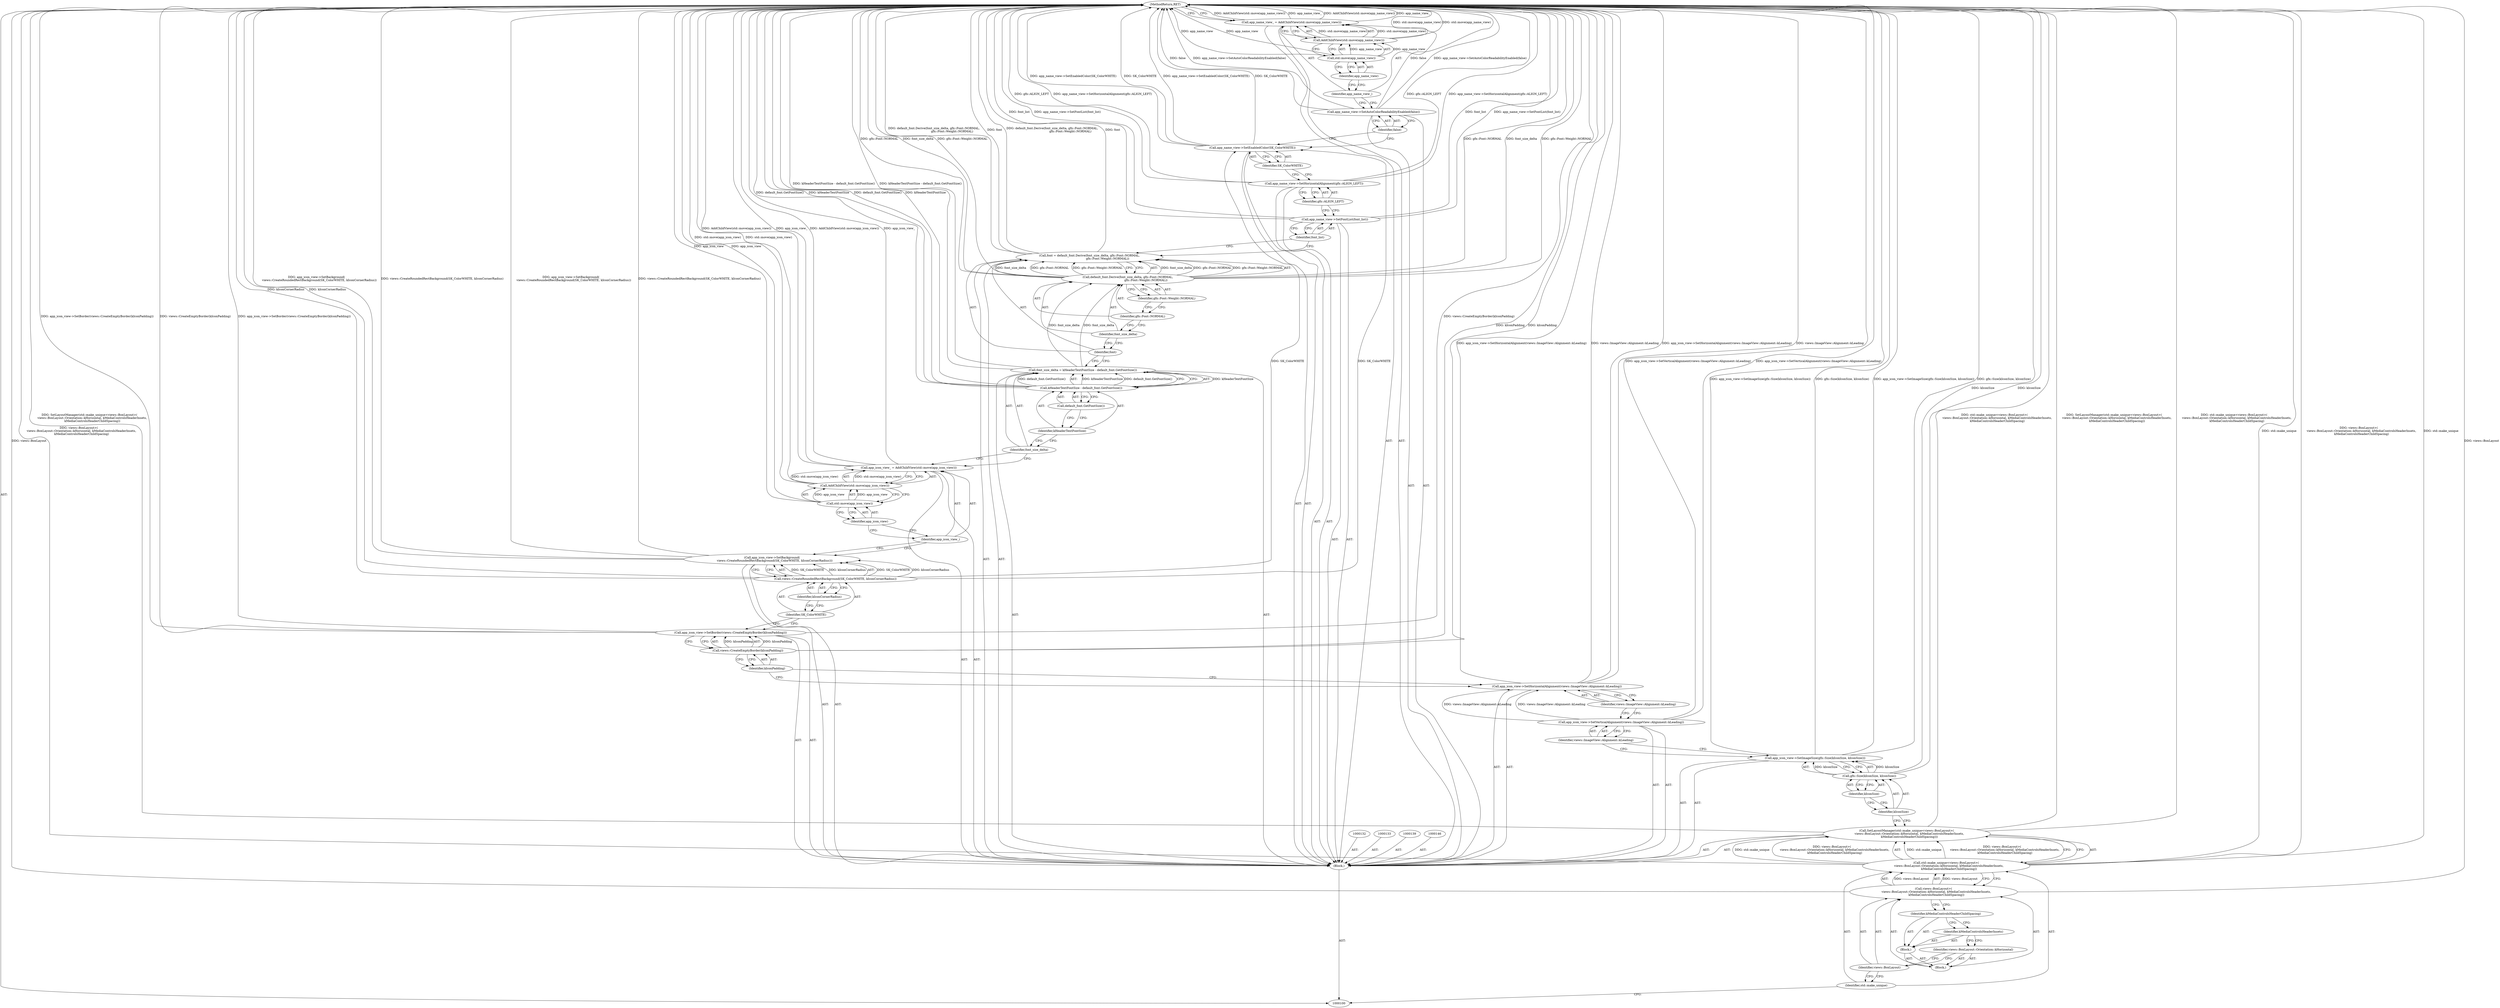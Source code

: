 digraph "1_Chrome_c25b198675380f713a56649c857b4367601d4a3d_6" {
"1000160" [label="(MethodReturn,RET)"];
"1000101" [label="(Block,)"];
"1000120" [label="(Call,app_icon_view->SetBorder(views::CreateEmptyBorder(kIconPadding)))"];
"1000121" [label="(Call,views::CreateEmptyBorder(kIconPadding))"];
"1000122" [label="(Identifier,kIconPadding)"];
"1000123" [label="(Call,app_icon_view->SetBackground(\n      views::CreateRoundedRectBackground(SK_ColorWHITE, kIconCornerRadius)))"];
"1000125" [label="(Identifier,SK_ColorWHITE)"];
"1000126" [label="(Identifier,kIconCornerRadius)"];
"1000124" [label="(Call,views::CreateRoundedRectBackground(SK_ColorWHITE, kIconCornerRadius))"];
"1000129" [label="(Call,AddChildView(std::move(app_icon_view)))"];
"1000127" [label="(Call,app_icon_view_ = AddChildView(std::move(app_icon_view)))"];
"1000128" [label="(Identifier,app_icon_view_)"];
"1000130" [label="(Call,std::move(app_icon_view))"];
"1000131" [label="(Identifier,app_icon_view)"];
"1000136" [label="(Call,kHeaderTextFontSize - default_font.GetFontSize())"];
"1000137" [label="(Identifier,kHeaderTextFontSize)"];
"1000138" [label="(Call,default_font.GetFontSize())"];
"1000134" [label="(Call,font_size_delta = kHeaderTextFontSize - default_font.GetFontSize())"];
"1000135" [label="(Identifier,font_size_delta)"];
"1000140" [label="(Call,font = default_font.Derive(font_size_delta, gfx::Font::NORMAL,\n                                       gfx::Font::Weight::NORMAL))"];
"1000141" [label="(Identifier,font)"];
"1000142" [label="(Call,default_font.Derive(font_size_delta, gfx::Font::NORMAL,\n                                       gfx::Font::Weight::NORMAL))"];
"1000143" [label="(Identifier,font_size_delta)"];
"1000144" [label="(Identifier,gfx::Font::NORMAL)"];
"1000145" [label="(Identifier,gfx::Font::Weight::NORMAL)"];
"1000103" [label="(Call,std::make_unique<views::BoxLayout>(\n      views::BoxLayout::Orientation::kHorizontal, kMediaControlsHeaderInsets,\n      kMediaControlsHeaderChildSpacing))"];
"1000104" [label="(Identifier,std::make_unique)"];
"1000102" [label="(Call,SetLayoutManager(std::make_unique<views::BoxLayout>(\n      views::BoxLayout::Orientation::kHorizontal, kMediaControlsHeaderInsets,\n      kMediaControlsHeaderChildSpacing)))"];
"1000105" [label="(Call,views::BoxLayout>(\n      views::BoxLayout::Orientation::kHorizontal, kMediaControlsHeaderInsets,\n      kMediaControlsHeaderChildSpacing))"];
"1000106" [label="(Identifier,views::BoxLayout)"];
"1000147" [label="(Call,app_name_view->SetFontList(font_list))"];
"1000148" [label="(Identifier,font_list)"];
"1000149" [label="(Call,app_name_view->SetHorizontalAlignment(gfx::ALIGN_LEFT))"];
"1000150" [label="(Identifier,gfx::ALIGN_LEFT)"];
"1000151" [label="(Call,app_name_view->SetEnabledColor(SK_ColorWHITE))"];
"1000152" [label="(Identifier,SK_ColorWHITE)"];
"1000153" [label="(Call,app_name_view->SetAutoColorReadabilityEnabled(false))"];
"1000154" [label="(Identifier,false)"];
"1000157" [label="(Call,AddChildView(std::move(app_name_view)))"];
"1000155" [label="(Call,app_name_view_ = AddChildView(std::move(app_name_view)))"];
"1000156" [label="(Identifier,app_name_view_)"];
"1000158" [label="(Call,std::move(app_name_view))"];
"1000159" [label="(Identifier,app_name_view)"];
"1000109" [label="(Block,)"];
"1000110" [label="(Identifier,kMediaControlsHeaderInsets)"];
"1000107" [label="(Block,)"];
"1000108" [label="(Identifier,views::BoxLayout::Orientation::kHorizontal)"];
"1000111" [label="(Identifier,kMediaControlsHeaderChildSpacing)"];
"1000112" [label="(Call,app_icon_view->SetImageSize(gfx::Size(kIconSize, kIconSize)))"];
"1000113" [label="(Call,gfx::Size(kIconSize, kIconSize))"];
"1000114" [label="(Identifier,kIconSize)"];
"1000115" [label="(Identifier,kIconSize)"];
"1000116" [label="(Call,app_icon_view->SetVerticalAlignment(views::ImageView::Alignment::kLeading))"];
"1000117" [label="(Identifier,views::ImageView::Alignment::kLeading)"];
"1000118" [label="(Call,app_icon_view->SetHorizontalAlignment(views::ImageView::Alignment::kLeading))"];
"1000119" [label="(Identifier,views::ImageView::Alignment::kLeading)"];
"1000160" -> "1000100"  [label="AST: "];
"1000160" -> "1000155"  [label="CFG: "];
"1000158" -> "1000160"  [label="DDG: app_name_view"];
"1000140" -> "1000160"  [label="DDG: default_font.Derive(font_size_delta, gfx::Font::NORMAL,\n                                       gfx::Font::Weight::NORMAL)"];
"1000140" -> "1000160"  [label="DDG: font"];
"1000151" -> "1000160"  [label="DDG: app_name_view->SetEnabledColor(SK_ColorWHITE)"];
"1000151" -> "1000160"  [label="DDG: SK_ColorWHITE"];
"1000155" -> "1000160"  [label="DDG: AddChildView(std::move(app_name_view))"];
"1000155" -> "1000160"  [label="DDG: app_name_view_"];
"1000103" -> "1000160"  [label="DDG: std::make_unique"];
"1000103" -> "1000160"  [label="DDG: views::BoxLayout>(\n      views::BoxLayout::Orientation::kHorizontal, kMediaControlsHeaderInsets,\n      kMediaControlsHeaderChildSpacing)"];
"1000113" -> "1000160"  [label="DDG: kIconSize"];
"1000118" -> "1000160"  [label="DDG: app_icon_view->SetHorizontalAlignment(views::ImageView::Alignment::kLeading)"];
"1000118" -> "1000160"  [label="DDG: views::ImageView::Alignment::kLeading"];
"1000153" -> "1000160"  [label="DDG: false"];
"1000153" -> "1000160"  [label="DDG: app_name_view->SetAutoColorReadabilityEnabled(false)"];
"1000149" -> "1000160"  [label="DDG: gfx::ALIGN_LEFT"];
"1000149" -> "1000160"  [label="DDG: app_name_view->SetHorizontalAlignment(gfx::ALIGN_LEFT)"];
"1000129" -> "1000160"  [label="DDG: std::move(app_icon_view)"];
"1000124" -> "1000160"  [label="DDG: kIconCornerRadius"];
"1000123" -> "1000160"  [label="DDG: app_icon_view->SetBackground(\n      views::CreateRoundedRectBackground(SK_ColorWHITE, kIconCornerRadius))"];
"1000123" -> "1000160"  [label="DDG: views::CreateRoundedRectBackground(SK_ColorWHITE, kIconCornerRadius)"];
"1000127" -> "1000160"  [label="DDG: AddChildView(std::move(app_icon_view))"];
"1000127" -> "1000160"  [label="DDG: app_icon_view_"];
"1000142" -> "1000160"  [label="DDG: gfx::Font::NORMAL"];
"1000142" -> "1000160"  [label="DDG: font_size_delta"];
"1000142" -> "1000160"  [label="DDG: gfx::Font::Weight::NORMAL"];
"1000157" -> "1000160"  [label="DDG: std::move(app_name_view)"];
"1000102" -> "1000160"  [label="DDG: std::make_unique<views::BoxLayout>(\n      views::BoxLayout::Orientation::kHorizontal, kMediaControlsHeaderInsets,\n      kMediaControlsHeaderChildSpacing)"];
"1000102" -> "1000160"  [label="DDG: SetLayoutManager(std::make_unique<views::BoxLayout>(\n      views::BoxLayout::Orientation::kHorizontal, kMediaControlsHeaderInsets,\n      kMediaControlsHeaderChildSpacing))"];
"1000120" -> "1000160"  [label="DDG: views::CreateEmptyBorder(kIconPadding)"];
"1000120" -> "1000160"  [label="DDG: app_icon_view->SetBorder(views::CreateEmptyBorder(kIconPadding))"];
"1000147" -> "1000160"  [label="DDG: font_list"];
"1000147" -> "1000160"  [label="DDG: app_name_view->SetFontList(font_list)"];
"1000112" -> "1000160"  [label="DDG: app_icon_view->SetImageSize(gfx::Size(kIconSize, kIconSize))"];
"1000112" -> "1000160"  [label="DDG: gfx::Size(kIconSize, kIconSize)"];
"1000134" -> "1000160"  [label="DDG: kHeaderTextFontSize - default_font.GetFontSize()"];
"1000121" -> "1000160"  [label="DDG: kIconPadding"];
"1000136" -> "1000160"  [label="DDG: default_font.GetFontSize()"];
"1000136" -> "1000160"  [label="DDG: kHeaderTextFontSize"];
"1000116" -> "1000160"  [label="DDG: app_icon_view->SetVerticalAlignment(views::ImageView::Alignment::kLeading)"];
"1000105" -> "1000160"  [label="DDG: views::BoxLayout"];
"1000130" -> "1000160"  [label="DDG: app_icon_view"];
"1000101" -> "1000100"  [label="AST: "];
"1000102" -> "1000101"  [label="AST: "];
"1000112" -> "1000101"  [label="AST: "];
"1000116" -> "1000101"  [label="AST: "];
"1000118" -> "1000101"  [label="AST: "];
"1000120" -> "1000101"  [label="AST: "];
"1000123" -> "1000101"  [label="AST: "];
"1000127" -> "1000101"  [label="AST: "];
"1000132" -> "1000101"  [label="AST: "];
"1000133" -> "1000101"  [label="AST: "];
"1000134" -> "1000101"  [label="AST: "];
"1000139" -> "1000101"  [label="AST: "];
"1000140" -> "1000101"  [label="AST: "];
"1000146" -> "1000101"  [label="AST: "];
"1000147" -> "1000101"  [label="AST: "];
"1000149" -> "1000101"  [label="AST: "];
"1000151" -> "1000101"  [label="AST: "];
"1000153" -> "1000101"  [label="AST: "];
"1000155" -> "1000101"  [label="AST: "];
"1000120" -> "1000101"  [label="AST: "];
"1000120" -> "1000121"  [label="CFG: "];
"1000121" -> "1000120"  [label="AST: "];
"1000125" -> "1000120"  [label="CFG: "];
"1000120" -> "1000160"  [label="DDG: views::CreateEmptyBorder(kIconPadding)"];
"1000120" -> "1000160"  [label="DDG: app_icon_view->SetBorder(views::CreateEmptyBorder(kIconPadding))"];
"1000121" -> "1000120"  [label="DDG: kIconPadding"];
"1000121" -> "1000120"  [label="AST: "];
"1000121" -> "1000122"  [label="CFG: "];
"1000122" -> "1000121"  [label="AST: "];
"1000120" -> "1000121"  [label="CFG: "];
"1000121" -> "1000160"  [label="DDG: kIconPadding"];
"1000121" -> "1000120"  [label="DDG: kIconPadding"];
"1000122" -> "1000121"  [label="AST: "];
"1000122" -> "1000118"  [label="CFG: "];
"1000121" -> "1000122"  [label="CFG: "];
"1000123" -> "1000101"  [label="AST: "];
"1000123" -> "1000124"  [label="CFG: "];
"1000124" -> "1000123"  [label="AST: "];
"1000128" -> "1000123"  [label="CFG: "];
"1000123" -> "1000160"  [label="DDG: app_icon_view->SetBackground(\n      views::CreateRoundedRectBackground(SK_ColorWHITE, kIconCornerRadius))"];
"1000123" -> "1000160"  [label="DDG: views::CreateRoundedRectBackground(SK_ColorWHITE, kIconCornerRadius)"];
"1000124" -> "1000123"  [label="DDG: SK_ColorWHITE"];
"1000124" -> "1000123"  [label="DDG: kIconCornerRadius"];
"1000125" -> "1000124"  [label="AST: "];
"1000125" -> "1000120"  [label="CFG: "];
"1000126" -> "1000125"  [label="CFG: "];
"1000126" -> "1000124"  [label="AST: "];
"1000126" -> "1000125"  [label="CFG: "];
"1000124" -> "1000126"  [label="CFG: "];
"1000124" -> "1000123"  [label="AST: "];
"1000124" -> "1000126"  [label="CFG: "];
"1000125" -> "1000124"  [label="AST: "];
"1000126" -> "1000124"  [label="AST: "];
"1000123" -> "1000124"  [label="CFG: "];
"1000124" -> "1000160"  [label="DDG: kIconCornerRadius"];
"1000124" -> "1000123"  [label="DDG: SK_ColorWHITE"];
"1000124" -> "1000123"  [label="DDG: kIconCornerRadius"];
"1000124" -> "1000151"  [label="DDG: SK_ColorWHITE"];
"1000129" -> "1000127"  [label="AST: "];
"1000129" -> "1000130"  [label="CFG: "];
"1000130" -> "1000129"  [label="AST: "];
"1000127" -> "1000129"  [label="CFG: "];
"1000129" -> "1000160"  [label="DDG: std::move(app_icon_view)"];
"1000129" -> "1000127"  [label="DDG: std::move(app_icon_view)"];
"1000130" -> "1000129"  [label="DDG: app_icon_view"];
"1000127" -> "1000101"  [label="AST: "];
"1000127" -> "1000129"  [label="CFG: "];
"1000128" -> "1000127"  [label="AST: "];
"1000129" -> "1000127"  [label="AST: "];
"1000135" -> "1000127"  [label="CFG: "];
"1000127" -> "1000160"  [label="DDG: AddChildView(std::move(app_icon_view))"];
"1000127" -> "1000160"  [label="DDG: app_icon_view_"];
"1000129" -> "1000127"  [label="DDG: std::move(app_icon_view)"];
"1000128" -> "1000127"  [label="AST: "];
"1000128" -> "1000123"  [label="CFG: "];
"1000131" -> "1000128"  [label="CFG: "];
"1000130" -> "1000129"  [label="AST: "];
"1000130" -> "1000131"  [label="CFG: "];
"1000131" -> "1000130"  [label="AST: "];
"1000129" -> "1000130"  [label="CFG: "];
"1000130" -> "1000160"  [label="DDG: app_icon_view"];
"1000130" -> "1000129"  [label="DDG: app_icon_view"];
"1000131" -> "1000130"  [label="AST: "];
"1000131" -> "1000128"  [label="CFG: "];
"1000130" -> "1000131"  [label="CFG: "];
"1000136" -> "1000134"  [label="AST: "];
"1000136" -> "1000138"  [label="CFG: "];
"1000137" -> "1000136"  [label="AST: "];
"1000138" -> "1000136"  [label="AST: "];
"1000134" -> "1000136"  [label="CFG: "];
"1000136" -> "1000160"  [label="DDG: default_font.GetFontSize()"];
"1000136" -> "1000160"  [label="DDG: kHeaderTextFontSize"];
"1000136" -> "1000134"  [label="DDG: kHeaderTextFontSize"];
"1000136" -> "1000134"  [label="DDG: default_font.GetFontSize()"];
"1000137" -> "1000136"  [label="AST: "];
"1000137" -> "1000135"  [label="CFG: "];
"1000138" -> "1000137"  [label="CFG: "];
"1000138" -> "1000136"  [label="AST: "];
"1000138" -> "1000137"  [label="CFG: "];
"1000136" -> "1000138"  [label="CFG: "];
"1000134" -> "1000101"  [label="AST: "];
"1000134" -> "1000136"  [label="CFG: "];
"1000135" -> "1000134"  [label="AST: "];
"1000136" -> "1000134"  [label="AST: "];
"1000141" -> "1000134"  [label="CFG: "];
"1000134" -> "1000160"  [label="DDG: kHeaderTextFontSize - default_font.GetFontSize()"];
"1000136" -> "1000134"  [label="DDG: kHeaderTextFontSize"];
"1000136" -> "1000134"  [label="DDG: default_font.GetFontSize()"];
"1000134" -> "1000142"  [label="DDG: font_size_delta"];
"1000135" -> "1000134"  [label="AST: "];
"1000135" -> "1000127"  [label="CFG: "];
"1000137" -> "1000135"  [label="CFG: "];
"1000140" -> "1000101"  [label="AST: "];
"1000140" -> "1000142"  [label="CFG: "];
"1000141" -> "1000140"  [label="AST: "];
"1000142" -> "1000140"  [label="AST: "];
"1000148" -> "1000140"  [label="CFG: "];
"1000140" -> "1000160"  [label="DDG: default_font.Derive(font_size_delta, gfx::Font::NORMAL,\n                                       gfx::Font::Weight::NORMAL)"];
"1000140" -> "1000160"  [label="DDG: font"];
"1000142" -> "1000140"  [label="DDG: font_size_delta"];
"1000142" -> "1000140"  [label="DDG: gfx::Font::NORMAL"];
"1000142" -> "1000140"  [label="DDG: gfx::Font::Weight::NORMAL"];
"1000141" -> "1000140"  [label="AST: "];
"1000141" -> "1000134"  [label="CFG: "];
"1000143" -> "1000141"  [label="CFG: "];
"1000142" -> "1000140"  [label="AST: "];
"1000142" -> "1000145"  [label="CFG: "];
"1000143" -> "1000142"  [label="AST: "];
"1000144" -> "1000142"  [label="AST: "];
"1000145" -> "1000142"  [label="AST: "];
"1000140" -> "1000142"  [label="CFG: "];
"1000142" -> "1000160"  [label="DDG: gfx::Font::NORMAL"];
"1000142" -> "1000160"  [label="DDG: font_size_delta"];
"1000142" -> "1000160"  [label="DDG: gfx::Font::Weight::NORMAL"];
"1000142" -> "1000140"  [label="DDG: font_size_delta"];
"1000142" -> "1000140"  [label="DDG: gfx::Font::NORMAL"];
"1000142" -> "1000140"  [label="DDG: gfx::Font::Weight::NORMAL"];
"1000134" -> "1000142"  [label="DDG: font_size_delta"];
"1000143" -> "1000142"  [label="AST: "];
"1000143" -> "1000141"  [label="CFG: "];
"1000144" -> "1000143"  [label="CFG: "];
"1000144" -> "1000142"  [label="AST: "];
"1000144" -> "1000143"  [label="CFG: "];
"1000145" -> "1000144"  [label="CFG: "];
"1000145" -> "1000142"  [label="AST: "];
"1000145" -> "1000144"  [label="CFG: "];
"1000142" -> "1000145"  [label="CFG: "];
"1000103" -> "1000102"  [label="AST: "];
"1000103" -> "1000105"  [label="CFG: "];
"1000104" -> "1000103"  [label="AST: "];
"1000105" -> "1000103"  [label="AST: "];
"1000102" -> "1000103"  [label="CFG: "];
"1000103" -> "1000160"  [label="DDG: std::make_unique"];
"1000103" -> "1000160"  [label="DDG: views::BoxLayout>(\n      views::BoxLayout::Orientation::kHorizontal, kMediaControlsHeaderInsets,\n      kMediaControlsHeaderChildSpacing)"];
"1000103" -> "1000102"  [label="DDG: std::make_unique"];
"1000103" -> "1000102"  [label="DDG: views::BoxLayout>(\n      views::BoxLayout::Orientation::kHorizontal, kMediaControlsHeaderInsets,\n      kMediaControlsHeaderChildSpacing)"];
"1000105" -> "1000103"  [label="DDG: views::BoxLayout"];
"1000104" -> "1000103"  [label="AST: "];
"1000104" -> "1000100"  [label="CFG: "];
"1000106" -> "1000104"  [label="CFG: "];
"1000102" -> "1000101"  [label="AST: "];
"1000102" -> "1000103"  [label="CFG: "];
"1000103" -> "1000102"  [label="AST: "];
"1000114" -> "1000102"  [label="CFG: "];
"1000102" -> "1000160"  [label="DDG: std::make_unique<views::BoxLayout>(\n      views::BoxLayout::Orientation::kHorizontal, kMediaControlsHeaderInsets,\n      kMediaControlsHeaderChildSpacing)"];
"1000102" -> "1000160"  [label="DDG: SetLayoutManager(std::make_unique<views::BoxLayout>(\n      views::BoxLayout::Orientation::kHorizontal, kMediaControlsHeaderInsets,\n      kMediaControlsHeaderChildSpacing))"];
"1000103" -> "1000102"  [label="DDG: std::make_unique"];
"1000103" -> "1000102"  [label="DDG: views::BoxLayout>(\n      views::BoxLayout::Orientation::kHorizontal, kMediaControlsHeaderInsets,\n      kMediaControlsHeaderChildSpacing)"];
"1000105" -> "1000103"  [label="AST: "];
"1000105" -> "1000111"  [label="CFG: "];
"1000106" -> "1000105"  [label="AST: "];
"1000107" -> "1000105"  [label="AST: "];
"1000103" -> "1000105"  [label="CFG: "];
"1000105" -> "1000160"  [label="DDG: views::BoxLayout"];
"1000105" -> "1000103"  [label="DDG: views::BoxLayout"];
"1000106" -> "1000105"  [label="AST: "];
"1000106" -> "1000104"  [label="CFG: "];
"1000108" -> "1000106"  [label="CFG: "];
"1000147" -> "1000101"  [label="AST: "];
"1000147" -> "1000148"  [label="CFG: "];
"1000148" -> "1000147"  [label="AST: "];
"1000150" -> "1000147"  [label="CFG: "];
"1000147" -> "1000160"  [label="DDG: font_list"];
"1000147" -> "1000160"  [label="DDG: app_name_view->SetFontList(font_list)"];
"1000148" -> "1000147"  [label="AST: "];
"1000148" -> "1000140"  [label="CFG: "];
"1000147" -> "1000148"  [label="CFG: "];
"1000149" -> "1000101"  [label="AST: "];
"1000149" -> "1000150"  [label="CFG: "];
"1000150" -> "1000149"  [label="AST: "];
"1000152" -> "1000149"  [label="CFG: "];
"1000149" -> "1000160"  [label="DDG: gfx::ALIGN_LEFT"];
"1000149" -> "1000160"  [label="DDG: app_name_view->SetHorizontalAlignment(gfx::ALIGN_LEFT)"];
"1000150" -> "1000149"  [label="AST: "];
"1000150" -> "1000147"  [label="CFG: "];
"1000149" -> "1000150"  [label="CFG: "];
"1000151" -> "1000101"  [label="AST: "];
"1000151" -> "1000152"  [label="CFG: "];
"1000152" -> "1000151"  [label="AST: "];
"1000154" -> "1000151"  [label="CFG: "];
"1000151" -> "1000160"  [label="DDG: app_name_view->SetEnabledColor(SK_ColorWHITE)"];
"1000151" -> "1000160"  [label="DDG: SK_ColorWHITE"];
"1000124" -> "1000151"  [label="DDG: SK_ColorWHITE"];
"1000152" -> "1000151"  [label="AST: "];
"1000152" -> "1000149"  [label="CFG: "];
"1000151" -> "1000152"  [label="CFG: "];
"1000153" -> "1000101"  [label="AST: "];
"1000153" -> "1000154"  [label="CFG: "];
"1000154" -> "1000153"  [label="AST: "];
"1000156" -> "1000153"  [label="CFG: "];
"1000153" -> "1000160"  [label="DDG: false"];
"1000153" -> "1000160"  [label="DDG: app_name_view->SetAutoColorReadabilityEnabled(false)"];
"1000154" -> "1000153"  [label="AST: "];
"1000154" -> "1000151"  [label="CFG: "];
"1000153" -> "1000154"  [label="CFG: "];
"1000157" -> "1000155"  [label="AST: "];
"1000157" -> "1000158"  [label="CFG: "];
"1000158" -> "1000157"  [label="AST: "];
"1000155" -> "1000157"  [label="CFG: "];
"1000157" -> "1000160"  [label="DDG: std::move(app_name_view)"];
"1000157" -> "1000155"  [label="DDG: std::move(app_name_view)"];
"1000158" -> "1000157"  [label="DDG: app_name_view"];
"1000155" -> "1000101"  [label="AST: "];
"1000155" -> "1000157"  [label="CFG: "];
"1000156" -> "1000155"  [label="AST: "];
"1000157" -> "1000155"  [label="AST: "];
"1000160" -> "1000155"  [label="CFG: "];
"1000155" -> "1000160"  [label="DDG: AddChildView(std::move(app_name_view))"];
"1000155" -> "1000160"  [label="DDG: app_name_view_"];
"1000157" -> "1000155"  [label="DDG: std::move(app_name_view)"];
"1000156" -> "1000155"  [label="AST: "];
"1000156" -> "1000153"  [label="CFG: "];
"1000159" -> "1000156"  [label="CFG: "];
"1000158" -> "1000157"  [label="AST: "];
"1000158" -> "1000159"  [label="CFG: "];
"1000159" -> "1000158"  [label="AST: "];
"1000157" -> "1000158"  [label="CFG: "];
"1000158" -> "1000160"  [label="DDG: app_name_view"];
"1000158" -> "1000157"  [label="DDG: app_name_view"];
"1000159" -> "1000158"  [label="AST: "];
"1000159" -> "1000156"  [label="CFG: "];
"1000158" -> "1000159"  [label="CFG: "];
"1000109" -> "1000107"  [label="AST: "];
"1000110" -> "1000109"  [label="AST: "];
"1000111" -> "1000109"  [label="AST: "];
"1000110" -> "1000109"  [label="AST: "];
"1000110" -> "1000108"  [label="CFG: "];
"1000111" -> "1000110"  [label="CFG: "];
"1000107" -> "1000105"  [label="AST: "];
"1000108" -> "1000107"  [label="AST: "];
"1000109" -> "1000107"  [label="AST: "];
"1000108" -> "1000107"  [label="AST: "];
"1000108" -> "1000106"  [label="CFG: "];
"1000110" -> "1000108"  [label="CFG: "];
"1000111" -> "1000109"  [label="AST: "];
"1000111" -> "1000110"  [label="CFG: "];
"1000105" -> "1000111"  [label="CFG: "];
"1000112" -> "1000101"  [label="AST: "];
"1000112" -> "1000113"  [label="CFG: "];
"1000113" -> "1000112"  [label="AST: "];
"1000117" -> "1000112"  [label="CFG: "];
"1000112" -> "1000160"  [label="DDG: app_icon_view->SetImageSize(gfx::Size(kIconSize, kIconSize))"];
"1000112" -> "1000160"  [label="DDG: gfx::Size(kIconSize, kIconSize)"];
"1000113" -> "1000112"  [label="DDG: kIconSize"];
"1000113" -> "1000112"  [label="AST: "];
"1000113" -> "1000115"  [label="CFG: "];
"1000114" -> "1000113"  [label="AST: "];
"1000115" -> "1000113"  [label="AST: "];
"1000112" -> "1000113"  [label="CFG: "];
"1000113" -> "1000160"  [label="DDG: kIconSize"];
"1000113" -> "1000112"  [label="DDG: kIconSize"];
"1000114" -> "1000113"  [label="AST: "];
"1000114" -> "1000102"  [label="CFG: "];
"1000115" -> "1000114"  [label="CFG: "];
"1000115" -> "1000113"  [label="AST: "];
"1000115" -> "1000114"  [label="CFG: "];
"1000113" -> "1000115"  [label="CFG: "];
"1000116" -> "1000101"  [label="AST: "];
"1000116" -> "1000117"  [label="CFG: "];
"1000117" -> "1000116"  [label="AST: "];
"1000119" -> "1000116"  [label="CFG: "];
"1000116" -> "1000160"  [label="DDG: app_icon_view->SetVerticalAlignment(views::ImageView::Alignment::kLeading)"];
"1000116" -> "1000118"  [label="DDG: views::ImageView::Alignment::kLeading"];
"1000117" -> "1000116"  [label="AST: "];
"1000117" -> "1000112"  [label="CFG: "];
"1000116" -> "1000117"  [label="CFG: "];
"1000118" -> "1000101"  [label="AST: "];
"1000118" -> "1000119"  [label="CFG: "];
"1000119" -> "1000118"  [label="AST: "];
"1000122" -> "1000118"  [label="CFG: "];
"1000118" -> "1000160"  [label="DDG: app_icon_view->SetHorizontalAlignment(views::ImageView::Alignment::kLeading)"];
"1000118" -> "1000160"  [label="DDG: views::ImageView::Alignment::kLeading"];
"1000116" -> "1000118"  [label="DDG: views::ImageView::Alignment::kLeading"];
"1000119" -> "1000118"  [label="AST: "];
"1000119" -> "1000116"  [label="CFG: "];
"1000118" -> "1000119"  [label="CFG: "];
}
